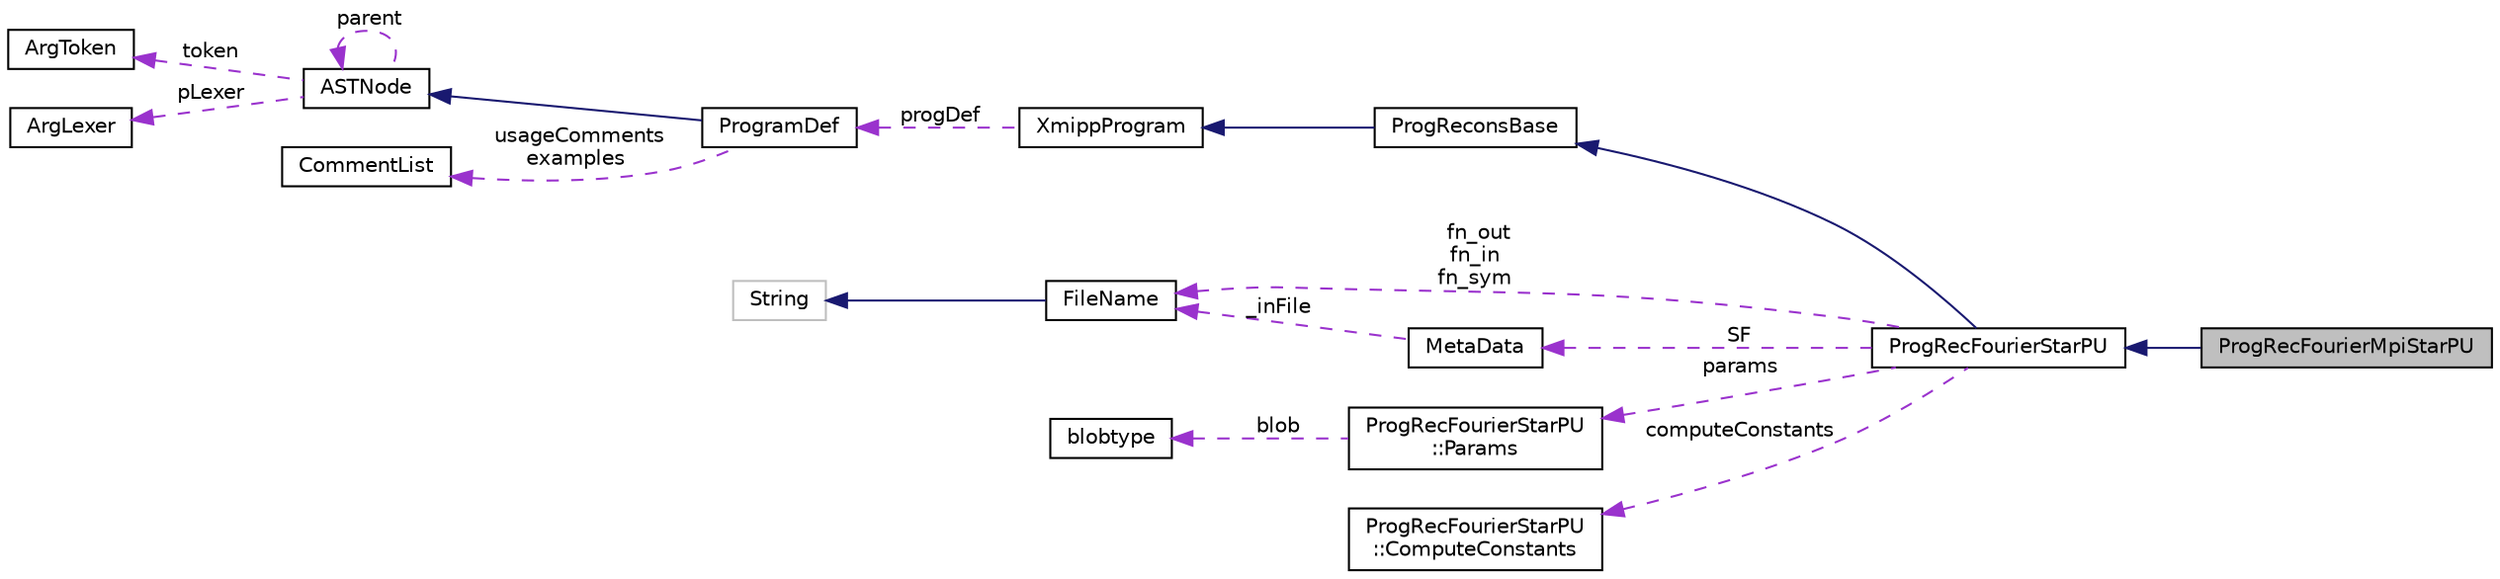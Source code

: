 digraph "ProgRecFourierMpiStarPU"
{
  edge [fontname="Helvetica",fontsize="10",labelfontname="Helvetica",labelfontsize="10"];
  node [fontname="Helvetica",fontsize="10",shape=record];
  rankdir="LR";
  Node4 [label="ProgRecFourierMpiStarPU",height=0.2,width=0.4,color="black", fillcolor="grey75", style="filled", fontcolor="black"];
  Node5 -> Node4 [dir="back",color="midnightblue",fontsize="10",style="solid",fontname="Helvetica"];
  Node5 [label="ProgRecFourierStarPU",height=0.2,width=0.4,color="black", fillcolor="white", style="filled",URL="$classProgRecFourierStarPU.html"];
  Node6 -> Node5 [dir="back",color="midnightblue",fontsize="10",style="solid",fontname="Helvetica"];
  Node6 [label="ProgReconsBase",height=0.2,width=0.4,color="black", fillcolor="white", style="filled",URL="$classProgReconsBase.html"];
  Node7 -> Node6 [dir="back",color="midnightblue",fontsize="10",style="solid",fontname="Helvetica"];
  Node7 [label="XmippProgram",height=0.2,width=0.4,color="black", fillcolor="white", style="filled",URL="$classXmippProgram.html"];
  Node8 -> Node7 [dir="back",color="darkorchid3",fontsize="10",style="dashed",label=" progDef" ,fontname="Helvetica"];
  Node8 [label="ProgramDef",height=0.2,width=0.4,color="black", fillcolor="white", style="filled",URL="$classProgramDef.html"];
  Node9 -> Node8 [dir="back",color="midnightblue",fontsize="10",style="solid",fontname="Helvetica"];
  Node9 [label="ASTNode",height=0.2,width=0.4,color="black", fillcolor="white", style="filled",URL="$classASTNode.html"];
  Node10 -> Node9 [dir="back",color="darkorchid3",fontsize="10",style="dashed",label=" token" ,fontname="Helvetica"];
  Node10 [label="ArgToken",height=0.2,width=0.4,color="black", fillcolor="white", style="filled",URL="$classArgToken.html"];
  Node11 -> Node9 [dir="back",color="darkorchid3",fontsize="10",style="dashed",label=" pLexer" ,fontname="Helvetica"];
  Node11 [label="ArgLexer",height=0.2,width=0.4,color="black", fillcolor="white", style="filled",URL="$classArgLexer.html"];
  Node9 -> Node9 [dir="back",color="darkorchid3",fontsize="10",style="dashed",label=" parent" ,fontname="Helvetica"];
  Node12 -> Node8 [dir="back",color="darkorchid3",fontsize="10",style="dashed",label=" usageComments\nexamples" ,fontname="Helvetica"];
  Node12 [label="CommentList",height=0.2,width=0.4,color="black", fillcolor="white", style="filled",URL="$classCommentList.html"];
  Node13 -> Node5 [dir="back",color="darkorchid3",fontsize="10",style="dashed",label=" SF" ,fontname="Helvetica"];
  Node13 [label="MetaData",height=0.2,width=0.4,color="black", fillcolor="white", style="filled",URL="$classMetaData.html"];
  Node14 -> Node13 [dir="back",color="darkorchid3",fontsize="10",style="dashed",label=" _inFile" ,fontname="Helvetica"];
  Node14 [label="FileName",height=0.2,width=0.4,color="black", fillcolor="white", style="filled",URL="$classFileName.html"];
  Node15 -> Node14 [dir="back",color="midnightblue",fontsize="10",style="solid",fontname="Helvetica"];
  Node15 [label="String",height=0.2,width=0.4,color="grey75", fillcolor="white", style="filled"];
  Node16 -> Node5 [dir="back",color="darkorchid3",fontsize="10",style="dashed",label=" params" ,fontname="Helvetica"];
  Node16 [label="ProgRecFourierStarPU\l::Params",height=0.2,width=0.4,color="black", fillcolor="white", style="filled",URL="$structProgRecFourierStarPU_1_1Params.html"];
  Node17 -> Node16 [dir="back",color="darkorchid3",fontsize="10",style="dashed",label=" blob" ,fontname="Helvetica"];
  Node17 [label="blobtype",height=0.2,width=0.4,color="black", fillcolor="white", style="filled",URL="$structblobtype.html"];
  Node18 -> Node5 [dir="back",color="darkorchid3",fontsize="10",style="dashed",label=" computeConstants" ,fontname="Helvetica"];
  Node18 [label="ProgRecFourierStarPU\l::ComputeConstants",height=0.2,width=0.4,color="black", fillcolor="white", style="filled",URL="$structProgRecFourierStarPU_1_1ComputeConstants.html"];
  Node14 -> Node5 [dir="back",color="darkorchid3",fontsize="10",style="dashed",label=" fn_out\nfn_in\nfn_sym" ,fontname="Helvetica"];
}
